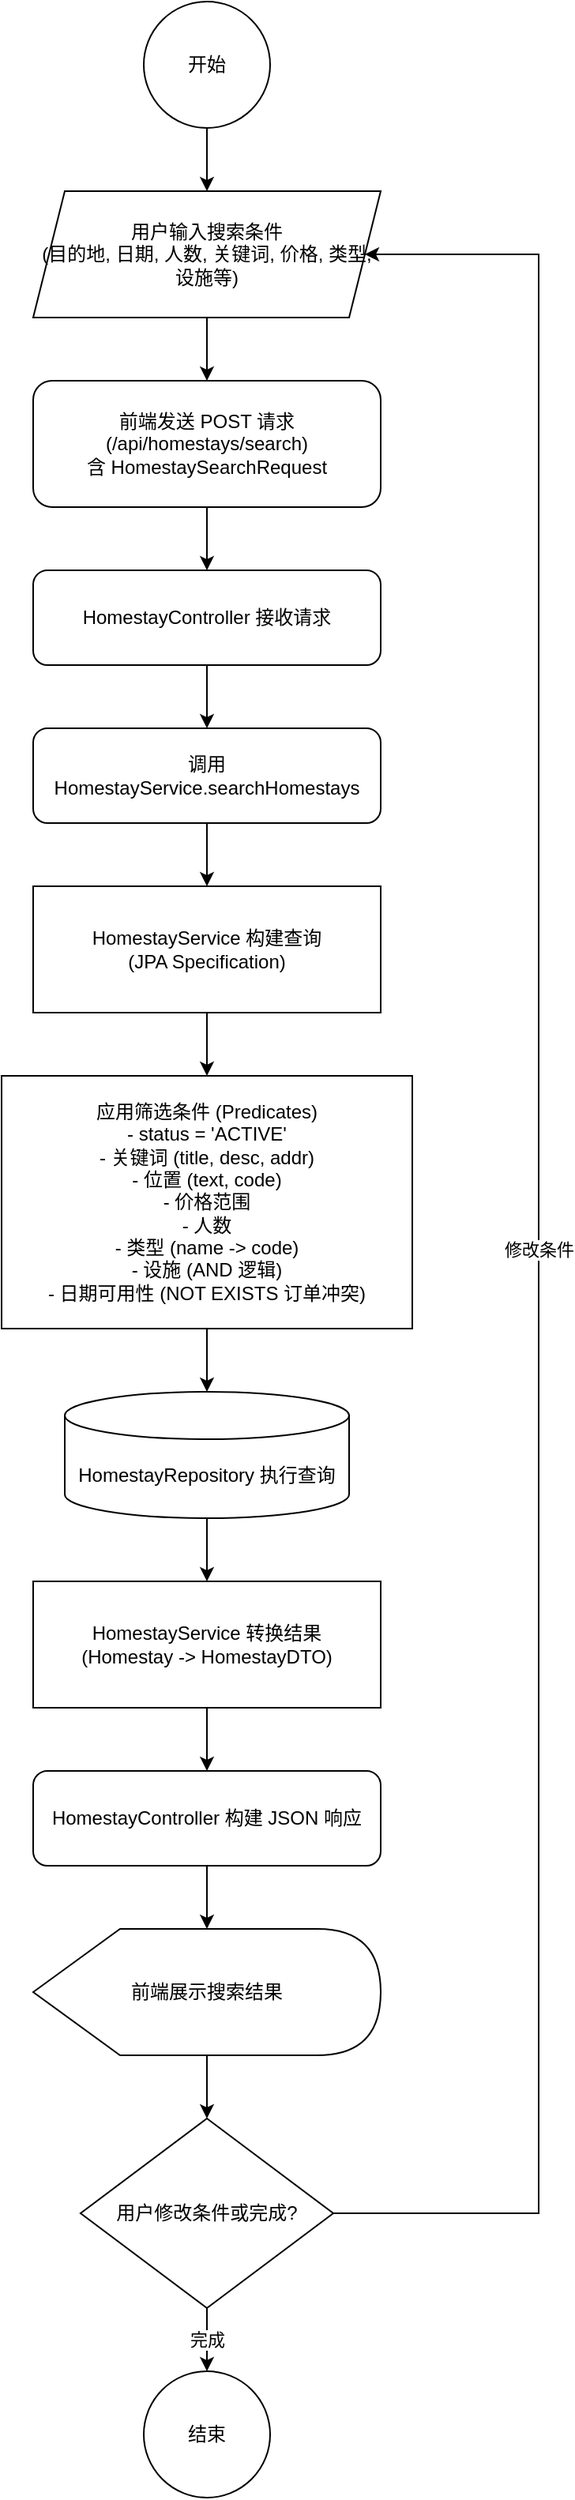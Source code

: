 <mxfile version="22.0.0" type="device">
  <diagram id="flowchart_search_id" name="Homestay Search Filtering Flowchart">
    <mxGraphModel dx="1434" dy="784" grid="1" gridSize="10" guides="1" tooltips="1" connect="1" arrows="1" fold="1" page="1" pageScale="1" pageWidth="1169" pageHeight="827" math="0" shadow="0">
      <root>
        <mxCell id="0" />
        <mxCell id="1" parent="0" />

        <!-- Start Event -->
        <mxCell id="start" value="开始" style="ellipse;whiteSpace=wrap;html=1;aspect=fixed;" vertex="1" parent="1">
          <mxGeometry x="450" y="40" width="80" height="80" as="geometry" />
        </mxCell>

        <!-- Input Search Criteria -->
        <mxCell id="input_criteria" value="用户输入搜索条件&#xa;(目的地, 日期, 人数, 关键词, 价格, 类型, 设施等)" style="shape=parallelogram;perimeter=parallelogramPerimeter;whiteSpace=wrap;html=1;fixedSize=1;" vertex="1" parent="1">
          <mxGeometry x="380" y="160" width="220" height="80" as="geometry" />
        </mxCell>
        <mxCell id="edge_start_input" value="" style="edgeStyle=orthogonalEdgeStyle;rounded=0;orthogonalLoop=1;jettySize=auto;html=1;" edge="1" parent="1" source="start" target="input_criteria">
          <mxGeometry relative="1" as="geometry" />
        </mxCell>

        <!-- Frontend Sends Request -->
        <mxCell id="send_request" value="前端发送 POST 请求&#xa;(/api/homestays/search)&#xa;含 HomestaySearchRequest" style="rounded=1;whiteSpace=wrap;html=1;" vertex="1" parent="1">
          <mxGeometry x="380" y="280" width="220" height="80" as="geometry" />
        </mxCell>
        <mxCell id="edge_input_send" value="" style="edgeStyle=orthogonalEdgeStyle;rounded=0;orthogonalLoop=1;jettySize=auto;html=1;" edge="1" parent="1" source="input_criteria" target="send_request">
          <mxGeometry relative="1" as="geometry" />
        </mxCell>

        <!-- Controller Receives Request -->
        <mxCell id="controller_receives" value="HomestayController 接收请求" style="rounded=1;whiteSpace=wrap;html=1;" vertex="1" parent="1">
          <mxGeometry x="380" y="400" width="220" height="60" as="geometry" />
        </mxCell>
        <mxCell id="edge_send_controller" value="" style="edgeStyle=orthogonalEdgeStyle;rounded=0;orthogonalLoop=1;jettySize=auto;html=1;" edge="1" parent="1" source="send_request" target="controller_receives">
          <mxGeometry relative="1" as="geometry" />
        </mxCell>

        <!-- Controller Calls Service -->
        <mxCell id="controller_calls_service" value="调用 HomestayService.searchHomestays" style="rounded=1;whiteSpace=wrap;html=1;" vertex="1" parent="1">
          <mxGeometry x="380" y="500" width="220" height="60" as="geometry" />
        </mxCell>
        <mxCell id="edge_controller_service" value="" style="edgeStyle=orthogonalEdgeStyle;rounded=0;orthogonalLoop=1;jettySize=auto;html=1;" edge="1" parent="1" source="controller_receives" target="controller_calls_service">
          <mxGeometry relative="1" as="geometry" />
        </mxCell>

        <!-- Service Builds Query -->
        <mxCell id="service_builds_query" value="HomestayService 构建查询&#xa;(JPA Specification)" style="process;whiteSpace=wrap;html=1;backgroundOutline=1;" vertex="1" parent="1">
          <mxGeometry x="380" y="600" width="220" height="80" as="geometry" />
        </mxCell>
        <mxCell id="edge_service_build" value="" style="edgeStyle=orthogonalEdgeStyle;rounded=0;orthogonalLoop=1;jettySize=auto;html=1;" edge="1" parent="1" source="controller_calls_service" target="service_builds_query">
          <mxGeometry relative="1" as="geometry" />
        </mxCell>

        <!-- Apply Filters -->
        <mxCell id="apply_filters" value="应用筛选条件 (Predicates)&#xa;- status = 'ACTIVE'&#xa;- 关键词 (title, desc, addr)&#xa;- 位置 (text, code)&#xa;- 价格范围&#xa;- 人数&#xa;- 类型 (name -&gt; code)&#xa;- 设施 (AND 逻辑)&#xa;- 日期可用性 (NOT EXISTS 订单冲突)" style="process;whiteSpace=wrap;html=1;backgroundOutline=1;" vertex="1" parent="1">
          <mxGeometry x="360" y="720" width="260" height="160" as="geometry" />
        </mxCell>
         <mxCell id="edge_build_filter" value="" style="edgeStyle=orthogonalEdgeStyle;rounded=0;orthogonalLoop=1;jettySize=auto;html=1;" edge="1" parent="1" source="service_builds_query" target="apply_filters">
          <mxGeometry relative="1" as="geometry" />
        </mxCell>

        <!-- Execute Query -->
        <mxCell id="execute_query" value="HomestayRepository 执行查询" style="shape=cylinder3;whiteSpace=wrap;html=1;boundedLbl=1;backgroundOutline=1;size=15;" vertex="1" parent="1">
          <mxGeometry x="400" y="920" width="180" height="80" as="geometry" />
        </mxCell>
        <mxCell id="edge_filter_execute" value="" style="edgeStyle=orthogonalEdgeStyle;rounded=0;orthogonalLoop=1;jettySize=auto;html=1;" edge="1" parent="1" source="apply_filters" target="execute_query">
          <mxGeometry relative="1" as="geometry" />
        </mxCell>

        <!-- Service Converts Results -->
         <mxCell id="service_converts" value="HomestayService 转换结果&#xa;(Homestay -&gt; HomestayDTO)" style="process;whiteSpace=wrap;html=1;backgroundOutline=1;" vertex="1" parent="1">
          <mxGeometry x="380" y="1040" width="220" height="80" as="geometry" />
        </mxCell>
        <mxCell id="edge_execute_convert" value="" style="edgeStyle=orthogonalEdgeStyle;rounded=0;orthogonalLoop=1;jettySize=auto;html=1;" edge="1" parent="1" source="execute_query" target="service_converts">
          <mxGeometry relative="1" as="geometry" />
        </mxCell>

        <!-- Controller Builds Response -->
         <mxCell id="controller_builds_response" value="HomestayController 构建 JSON 响应" style="rounded=1;whiteSpace=wrap;html=1;" vertex="1" parent="1">
          <mxGeometry x="380" y="1160" width="220" height="60" as="geometry" />
        </mxCell>
        <mxCell id="edge_convert_response" value="" style="edgeStyle=orthogonalEdgeStyle;rounded=0;orthogonalLoop=1;jettySize=auto;html=1;" edge="1" parent="1" source="service_converts" target="controller_builds_response">
          <mxGeometry relative="1" as="geometry" />
        </mxCell>

        <!-- Frontend Displays Results -->
        <mxCell id="display_results" value="前端展示搜索结果" style="shape=display;whiteSpace=wrap;html=1;" vertex="1" parent="1">
          <mxGeometry x="380" y="1260" width="220" height="80" as="geometry" />
        </mxCell>
         <mxCell id="edge_response_display" value="" style="edgeStyle=orthogonalEdgeStyle;rounded=0;orthogonalLoop=1;jettySize=auto;html=1;" edge="1" parent="1" source="controller_builds_response" target="display_results">
          <mxGeometry relative="1" as="geometry" />
        </mxCell>

        <!-- User Action Decision -->
        <mxCell id="user_decision" value="用户修改条件或完成?" style="rhombus;whiteSpace=wrap;html=1;" vertex="1" parent="1">
          <mxGeometry x="410" y="1380" width="160" height="120" as="geometry" />
        </mxCell>
        <mxCell id="edge_display_decision" value="" style="edgeStyle=orthogonalEdgeStyle;rounded=0;orthogonalLoop=1;jettySize=auto;html=1;" edge="1" parent="1" source="display_results" target="user_decision">
          <mxGeometry relative="1" as="geometry" />
        </mxCell>

        <!-- End Event -->
        <mxCell id="end" value="结束" style="ellipse;whiteSpace=wrap;html=1;aspect=fixed;" vertex="1" parent="1">
          <mxGeometry x="450" y="1540" width="80" height="80" as="geometry" />
        </mxCell>
        <mxCell id="edge_decision_end" value="完成" style="edgeStyle=orthogonalEdgeStyle;rounded=0;orthogonalLoop=1;jettySize=auto;html=1;" edge="1" parent="1" source="user_decision" target="end">
          <mxGeometry relative="1" as="geometry" />
        </mxCell>

        <!-- Loop Back -->
        <mxCell id="edge_decision_input" value="修改条件" style="edgeStyle=orthogonalEdgeStyle;rounded=0;orthogonalLoop=1;jettySize=auto;html=1;" edge="1" parent="1" source="user_decision" target="input_criteria">
          <mxGeometry relative="1" as="geometry">
            <mxPoint x="700" y="1440" as="targetPoint" />
            <Array as="points">
              <mxPoint x="700" y="1440" />
              <mxPoint x="700" y="200" />
            </Array>
          </mxGeometry>
        </mxCell>

      </root>
    </mxGraphModel>
  </diagram>
</mxfile> 